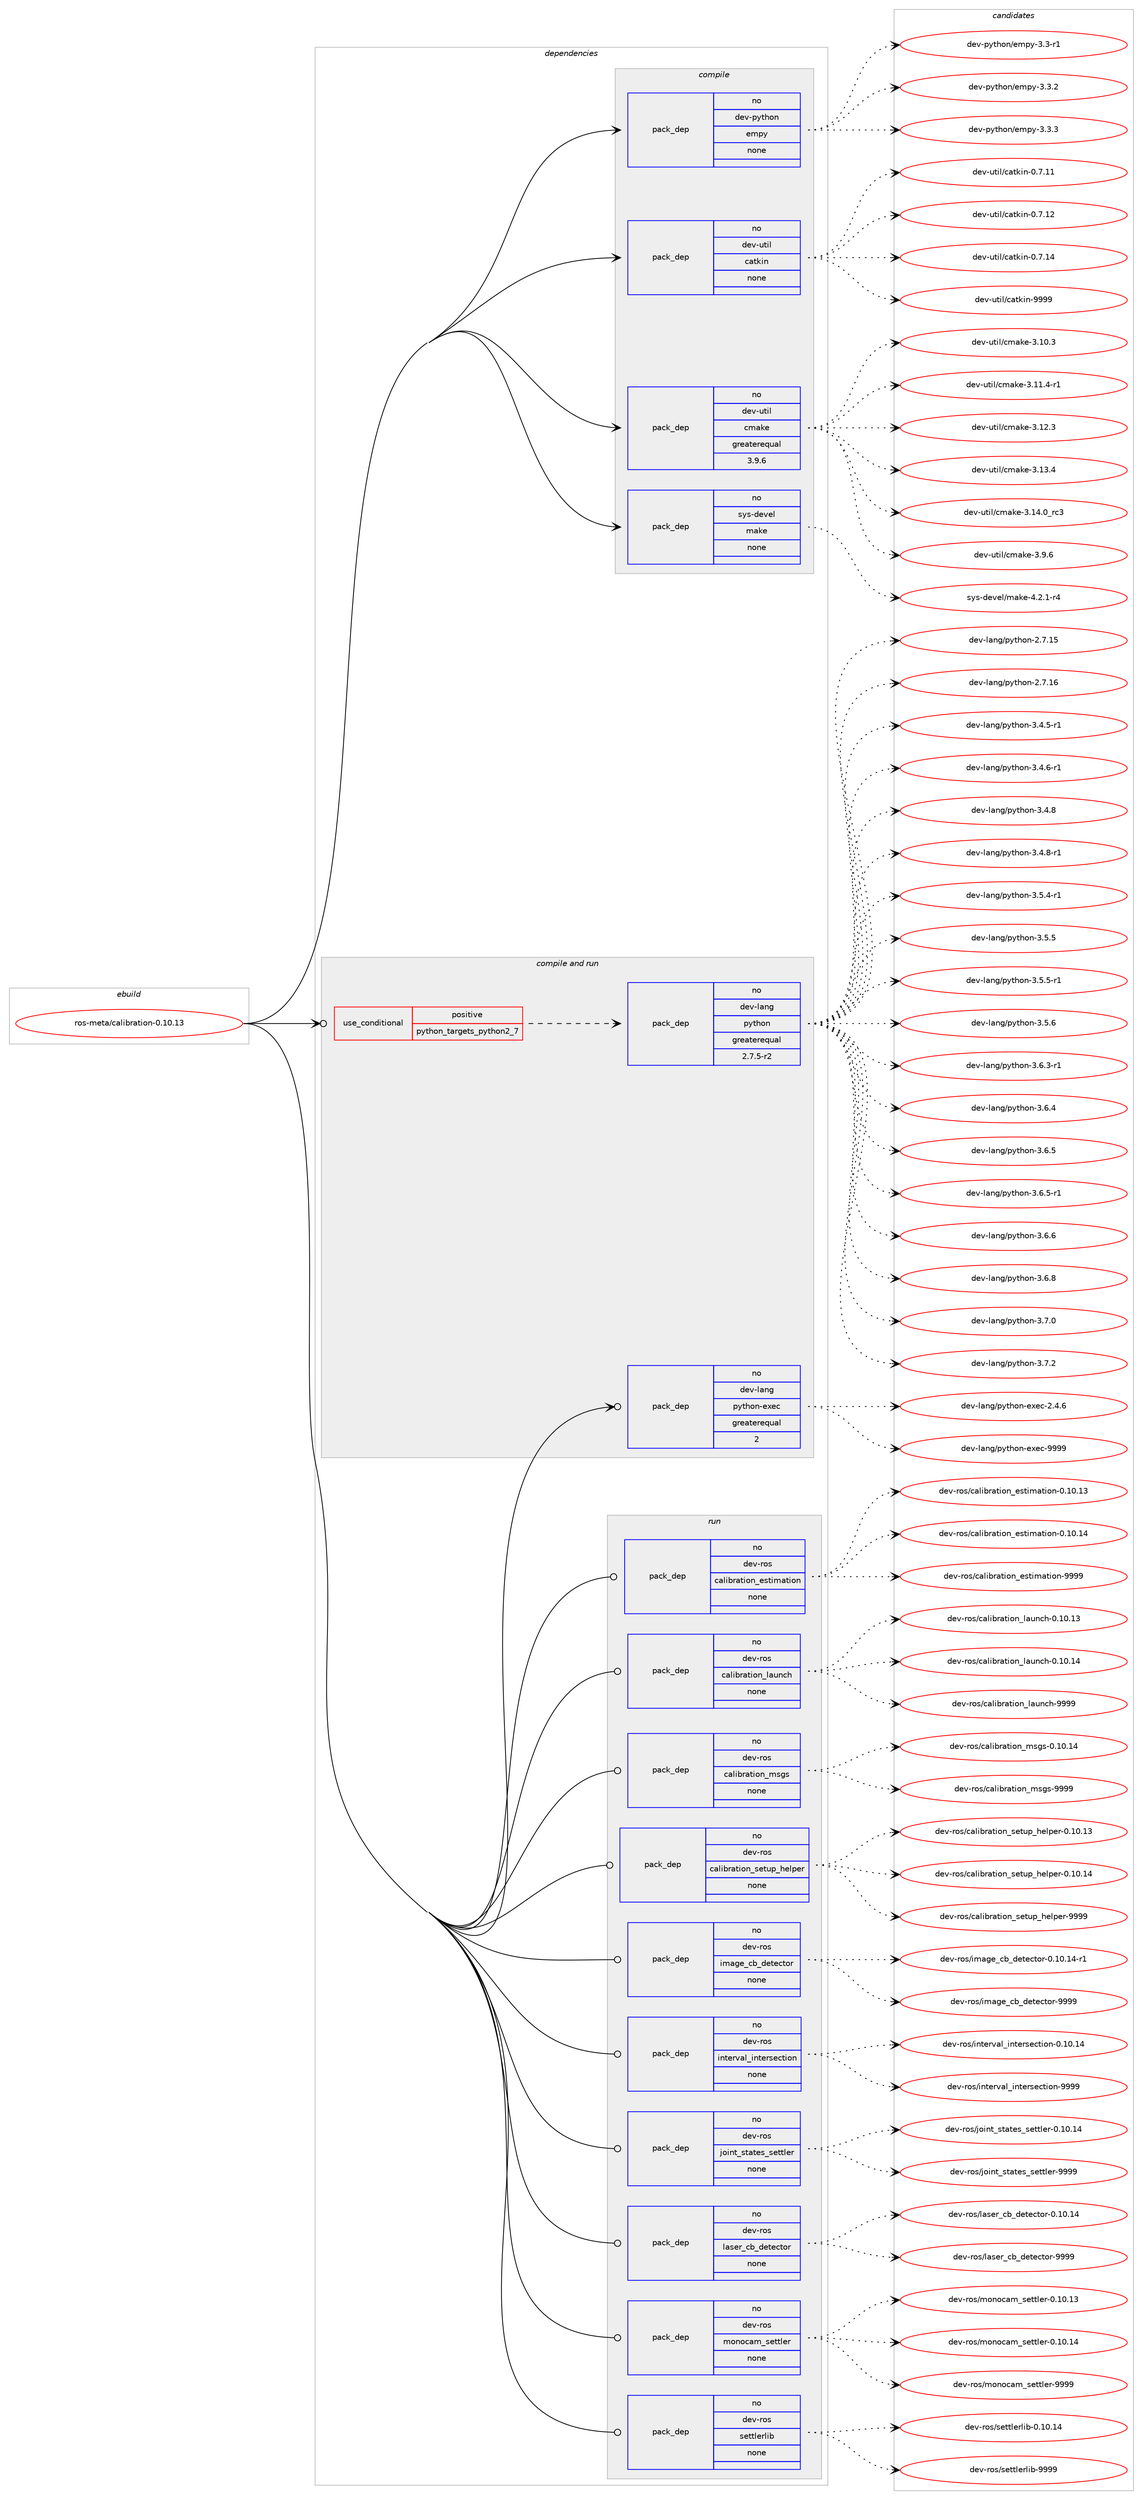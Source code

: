 digraph prolog {

# *************
# Graph options
# *************

newrank=true;
concentrate=true;
compound=true;
graph [rankdir=LR,fontname=Helvetica,fontsize=10,ranksep=1.5];#, ranksep=2.5, nodesep=0.2];
edge  [arrowhead=vee];
node  [fontname=Helvetica,fontsize=10];

# **********
# The ebuild
# **********

subgraph cluster_leftcol {
color=gray;
rank=same;
label=<<i>ebuild</i>>;
id [label="ros-meta/calibration-0.10.13", color=red, width=4, href="../ros-meta/calibration-0.10.13.svg"];
}

# ****************
# The dependencies
# ****************

subgraph cluster_midcol {
color=gray;
label=<<i>dependencies</i>>;
subgraph cluster_compile {
fillcolor="#eeeeee";
style=filled;
label=<<i>compile</i>>;
subgraph pack1202928 {
dependency1682119 [label=<<TABLE BORDER="0" CELLBORDER="1" CELLSPACING="0" CELLPADDING="4" WIDTH="220"><TR><TD ROWSPAN="6" CELLPADDING="30">pack_dep</TD></TR><TR><TD WIDTH="110">no</TD></TR><TR><TD>dev-python</TD></TR><TR><TD>empy</TD></TR><TR><TD>none</TD></TR><TR><TD></TD></TR></TABLE>>, shape=none, color=blue];
}
id:e -> dependency1682119:w [weight=20,style="solid",arrowhead="vee"];
subgraph pack1202929 {
dependency1682120 [label=<<TABLE BORDER="0" CELLBORDER="1" CELLSPACING="0" CELLPADDING="4" WIDTH="220"><TR><TD ROWSPAN="6" CELLPADDING="30">pack_dep</TD></TR><TR><TD WIDTH="110">no</TD></TR><TR><TD>dev-util</TD></TR><TR><TD>catkin</TD></TR><TR><TD>none</TD></TR><TR><TD></TD></TR></TABLE>>, shape=none, color=blue];
}
id:e -> dependency1682120:w [weight=20,style="solid",arrowhead="vee"];
subgraph pack1202930 {
dependency1682121 [label=<<TABLE BORDER="0" CELLBORDER="1" CELLSPACING="0" CELLPADDING="4" WIDTH="220"><TR><TD ROWSPAN="6" CELLPADDING="30">pack_dep</TD></TR><TR><TD WIDTH="110">no</TD></TR><TR><TD>dev-util</TD></TR><TR><TD>cmake</TD></TR><TR><TD>greaterequal</TD></TR><TR><TD>3.9.6</TD></TR></TABLE>>, shape=none, color=blue];
}
id:e -> dependency1682121:w [weight=20,style="solid",arrowhead="vee"];
subgraph pack1202931 {
dependency1682122 [label=<<TABLE BORDER="0" CELLBORDER="1" CELLSPACING="0" CELLPADDING="4" WIDTH="220"><TR><TD ROWSPAN="6" CELLPADDING="30">pack_dep</TD></TR><TR><TD WIDTH="110">no</TD></TR><TR><TD>sys-devel</TD></TR><TR><TD>make</TD></TR><TR><TD>none</TD></TR><TR><TD></TD></TR></TABLE>>, shape=none, color=blue];
}
id:e -> dependency1682122:w [weight=20,style="solid",arrowhead="vee"];
}
subgraph cluster_compileandrun {
fillcolor="#eeeeee";
style=filled;
label=<<i>compile and run</i>>;
subgraph cond451662 {
dependency1682123 [label=<<TABLE BORDER="0" CELLBORDER="1" CELLSPACING="0" CELLPADDING="4"><TR><TD ROWSPAN="3" CELLPADDING="10">use_conditional</TD></TR><TR><TD>positive</TD></TR><TR><TD>python_targets_python2_7</TD></TR></TABLE>>, shape=none, color=red];
subgraph pack1202932 {
dependency1682124 [label=<<TABLE BORDER="0" CELLBORDER="1" CELLSPACING="0" CELLPADDING="4" WIDTH="220"><TR><TD ROWSPAN="6" CELLPADDING="30">pack_dep</TD></TR><TR><TD WIDTH="110">no</TD></TR><TR><TD>dev-lang</TD></TR><TR><TD>python</TD></TR><TR><TD>greaterequal</TD></TR><TR><TD>2.7.5-r2</TD></TR></TABLE>>, shape=none, color=blue];
}
dependency1682123:e -> dependency1682124:w [weight=20,style="dashed",arrowhead="vee"];
}
id:e -> dependency1682123:w [weight=20,style="solid",arrowhead="odotvee"];
subgraph pack1202933 {
dependency1682125 [label=<<TABLE BORDER="0" CELLBORDER="1" CELLSPACING="0" CELLPADDING="4" WIDTH="220"><TR><TD ROWSPAN="6" CELLPADDING="30">pack_dep</TD></TR><TR><TD WIDTH="110">no</TD></TR><TR><TD>dev-lang</TD></TR><TR><TD>python-exec</TD></TR><TR><TD>greaterequal</TD></TR><TR><TD>2</TD></TR></TABLE>>, shape=none, color=blue];
}
id:e -> dependency1682125:w [weight=20,style="solid",arrowhead="odotvee"];
}
subgraph cluster_run {
fillcolor="#eeeeee";
style=filled;
label=<<i>run</i>>;
subgraph pack1202934 {
dependency1682126 [label=<<TABLE BORDER="0" CELLBORDER="1" CELLSPACING="0" CELLPADDING="4" WIDTH="220"><TR><TD ROWSPAN="6" CELLPADDING="30">pack_dep</TD></TR><TR><TD WIDTH="110">no</TD></TR><TR><TD>dev-ros</TD></TR><TR><TD>calibration_estimation</TD></TR><TR><TD>none</TD></TR><TR><TD></TD></TR></TABLE>>, shape=none, color=blue];
}
id:e -> dependency1682126:w [weight=20,style="solid",arrowhead="odot"];
subgraph pack1202935 {
dependency1682127 [label=<<TABLE BORDER="0" CELLBORDER="1" CELLSPACING="0" CELLPADDING="4" WIDTH="220"><TR><TD ROWSPAN="6" CELLPADDING="30">pack_dep</TD></TR><TR><TD WIDTH="110">no</TD></TR><TR><TD>dev-ros</TD></TR><TR><TD>calibration_launch</TD></TR><TR><TD>none</TD></TR><TR><TD></TD></TR></TABLE>>, shape=none, color=blue];
}
id:e -> dependency1682127:w [weight=20,style="solid",arrowhead="odot"];
subgraph pack1202936 {
dependency1682128 [label=<<TABLE BORDER="0" CELLBORDER="1" CELLSPACING="0" CELLPADDING="4" WIDTH="220"><TR><TD ROWSPAN="6" CELLPADDING="30">pack_dep</TD></TR><TR><TD WIDTH="110">no</TD></TR><TR><TD>dev-ros</TD></TR><TR><TD>calibration_msgs</TD></TR><TR><TD>none</TD></TR><TR><TD></TD></TR></TABLE>>, shape=none, color=blue];
}
id:e -> dependency1682128:w [weight=20,style="solid",arrowhead="odot"];
subgraph pack1202937 {
dependency1682129 [label=<<TABLE BORDER="0" CELLBORDER="1" CELLSPACING="0" CELLPADDING="4" WIDTH="220"><TR><TD ROWSPAN="6" CELLPADDING="30">pack_dep</TD></TR><TR><TD WIDTH="110">no</TD></TR><TR><TD>dev-ros</TD></TR><TR><TD>calibration_setup_helper</TD></TR><TR><TD>none</TD></TR><TR><TD></TD></TR></TABLE>>, shape=none, color=blue];
}
id:e -> dependency1682129:w [weight=20,style="solid",arrowhead="odot"];
subgraph pack1202938 {
dependency1682130 [label=<<TABLE BORDER="0" CELLBORDER="1" CELLSPACING="0" CELLPADDING="4" WIDTH="220"><TR><TD ROWSPAN="6" CELLPADDING="30">pack_dep</TD></TR><TR><TD WIDTH="110">no</TD></TR><TR><TD>dev-ros</TD></TR><TR><TD>image_cb_detector</TD></TR><TR><TD>none</TD></TR><TR><TD></TD></TR></TABLE>>, shape=none, color=blue];
}
id:e -> dependency1682130:w [weight=20,style="solid",arrowhead="odot"];
subgraph pack1202939 {
dependency1682131 [label=<<TABLE BORDER="0" CELLBORDER="1" CELLSPACING="0" CELLPADDING="4" WIDTH="220"><TR><TD ROWSPAN="6" CELLPADDING="30">pack_dep</TD></TR><TR><TD WIDTH="110">no</TD></TR><TR><TD>dev-ros</TD></TR><TR><TD>interval_intersection</TD></TR><TR><TD>none</TD></TR><TR><TD></TD></TR></TABLE>>, shape=none, color=blue];
}
id:e -> dependency1682131:w [weight=20,style="solid",arrowhead="odot"];
subgraph pack1202940 {
dependency1682132 [label=<<TABLE BORDER="0" CELLBORDER="1" CELLSPACING="0" CELLPADDING="4" WIDTH="220"><TR><TD ROWSPAN="6" CELLPADDING="30">pack_dep</TD></TR><TR><TD WIDTH="110">no</TD></TR><TR><TD>dev-ros</TD></TR><TR><TD>joint_states_settler</TD></TR><TR><TD>none</TD></TR><TR><TD></TD></TR></TABLE>>, shape=none, color=blue];
}
id:e -> dependency1682132:w [weight=20,style="solid",arrowhead="odot"];
subgraph pack1202941 {
dependency1682133 [label=<<TABLE BORDER="0" CELLBORDER="1" CELLSPACING="0" CELLPADDING="4" WIDTH="220"><TR><TD ROWSPAN="6" CELLPADDING="30">pack_dep</TD></TR><TR><TD WIDTH="110">no</TD></TR><TR><TD>dev-ros</TD></TR><TR><TD>laser_cb_detector</TD></TR><TR><TD>none</TD></TR><TR><TD></TD></TR></TABLE>>, shape=none, color=blue];
}
id:e -> dependency1682133:w [weight=20,style="solid",arrowhead="odot"];
subgraph pack1202942 {
dependency1682134 [label=<<TABLE BORDER="0" CELLBORDER="1" CELLSPACING="0" CELLPADDING="4" WIDTH="220"><TR><TD ROWSPAN="6" CELLPADDING="30">pack_dep</TD></TR><TR><TD WIDTH="110">no</TD></TR><TR><TD>dev-ros</TD></TR><TR><TD>monocam_settler</TD></TR><TR><TD>none</TD></TR><TR><TD></TD></TR></TABLE>>, shape=none, color=blue];
}
id:e -> dependency1682134:w [weight=20,style="solid",arrowhead="odot"];
subgraph pack1202943 {
dependency1682135 [label=<<TABLE BORDER="0" CELLBORDER="1" CELLSPACING="0" CELLPADDING="4" WIDTH="220"><TR><TD ROWSPAN="6" CELLPADDING="30">pack_dep</TD></TR><TR><TD WIDTH="110">no</TD></TR><TR><TD>dev-ros</TD></TR><TR><TD>settlerlib</TD></TR><TR><TD>none</TD></TR><TR><TD></TD></TR></TABLE>>, shape=none, color=blue];
}
id:e -> dependency1682135:w [weight=20,style="solid",arrowhead="odot"];
}
}

# **************
# The candidates
# **************

subgraph cluster_choices {
rank=same;
color=gray;
label=<<i>candidates</i>>;

subgraph choice1202928 {
color=black;
nodesep=1;
choice1001011184511212111610411111047101109112121455146514511449 [label="dev-python/empy-3.3-r1", color=red, width=4,href="../dev-python/empy-3.3-r1.svg"];
choice1001011184511212111610411111047101109112121455146514650 [label="dev-python/empy-3.3.2", color=red, width=4,href="../dev-python/empy-3.3.2.svg"];
choice1001011184511212111610411111047101109112121455146514651 [label="dev-python/empy-3.3.3", color=red, width=4,href="../dev-python/empy-3.3.3.svg"];
dependency1682119:e -> choice1001011184511212111610411111047101109112121455146514511449:w [style=dotted,weight="100"];
dependency1682119:e -> choice1001011184511212111610411111047101109112121455146514650:w [style=dotted,weight="100"];
dependency1682119:e -> choice1001011184511212111610411111047101109112121455146514651:w [style=dotted,weight="100"];
}
subgraph choice1202929 {
color=black;
nodesep=1;
choice1001011184511711610510847999711610710511045484655464949 [label="dev-util/catkin-0.7.11", color=red, width=4,href="../dev-util/catkin-0.7.11.svg"];
choice1001011184511711610510847999711610710511045484655464950 [label="dev-util/catkin-0.7.12", color=red, width=4,href="../dev-util/catkin-0.7.12.svg"];
choice1001011184511711610510847999711610710511045484655464952 [label="dev-util/catkin-0.7.14", color=red, width=4,href="../dev-util/catkin-0.7.14.svg"];
choice100101118451171161051084799971161071051104557575757 [label="dev-util/catkin-9999", color=red, width=4,href="../dev-util/catkin-9999.svg"];
dependency1682120:e -> choice1001011184511711610510847999711610710511045484655464949:w [style=dotted,weight="100"];
dependency1682120:e -> choice1001011184511711610510847999711610710511045484655464950:w [style=dotted,weight="100"];
dependency1682120:e -> choice1001011184511711610510847999711610710511045484655464952:w [style=dotted,weight="100"];
dependency1682120:e -> choice100101118451171161051084799971161071051104557575757:w [style=dotted,weight="100"];
}
subgraph choice1202930 {
color=black;
nodesep=1;
choice1001011184511711610510847991099710710145514649484651 [label="dev-util/cmake-3.10.3", color=red, width=4,href="../dev-util/cmake-3.10.3.svg"];
choice10010111845117116105108479910997107101455146494946524511449 [label="dev-util/cmake-3.11.4-r1", color=red, width=4,href="../dev-util/cmake-3.11.4-r1.svg"];
choice1001011184511711610510847991099710710145514649504651 [label="dev-util/cmake-3.12.3", color=red, width=4,href="../dev-util/cmake-3.12.3.svg"];
choice1001011184511711610510847991099710710145514649514652 [label="dev-util/cmake-3.13.4", color=red, width=4,href="../dev-util/cmake-3.13.4.svg"];
choice1001011184511711610510847991099710710145514649524648951149951 [label="dev-util/cmake-3.14.0_rc3", color=red, width=4,href="../dev-util/cmake-3.14.0_rc3.svg"];
choice10010111845117116105108479910997107101455146574654 [label="dev-util/cmake-3.9.6", color=red, width=4,href="../dev-util/cmake-3.9.6.svg"];
dependency1682121:e -> choice1001011184511711610510847991099710710145514649484651:w [style=dotted,weight="100"];
dependency1682121:e -> choice10010111845117116105108479910997107101455146494946524511449:w [style=dotted,weight="100"];
dependency1682121:e -> choice1001011184511711610510847991099710710145514649504651:w [style=dotted,weight="100"];
dependency1682121:e -> choice1001011184511711610510847991099710710145514649514652:w [style=dotted,weight="100"];
dependency1682121:e -> choice1001011184511711610510847991099710710145514649524648951149951:w [style=dotted,weight="100"];
dependency1682121:e -> choice10010111845117116105108479910997107101455146574654:w [style=dotted,weight="100"];
}
subgraph choice1202931 {
color=black;
nodesep=1;
choice1151211154510010111810110847109971071014552465046494511452 [label="sys-devel/make-4.2.1-r4", color=red, width=4,href="../sys-devel/make-4.2.1-r4.svg"];
dependency1682122:e -> choice1151211154510010111810110847109971071014552465046494511452:w [style=dotted,weight="100"];
}
subgraph choice1202932 {
color=black;
nodesep=1;
choice10010111845108971101034711212111610411111045504655464953 [label="dev-lang/python-2.7.15", color=red, width=4,href="../dev-lang/python-2.7.15.svg"];
choice10010111845108971101034711212111610411111045504655464954 [label="dev-lang/python-2.7.16", color=red, width=4,href="../dev-lang/python-2.7.16.svg"];
choice1001011184510897110103471121211161041111104551465246534511449 [label="dev-lang/python-3.4.5-r1", color=red, width=4,href="../dev-lang/python-3.4.5-r1.svg"];
choice1001011184510897110103471121211161041111104551465246544511449 [label="dev-lang/python-3.4.6-r1", color=red, width=4,href="../dev-lang/python-3.4.6-r1.svg"];
choice100101118451089711010347112121116104111110455146524656 [label="dev-lang/python-3.4.8", color=red, width=4,href="../dev-lang/python-3.4.8.svg"];
choice1001011184510897110103471121211161041111104551465246564511449 [label="dev-lang/python-3.4.8-r1", color=red, width=4,href="../dev-lang/python-3.4.8-r1.svg"];
choice1001011184510897110103471121211161041111104551465346524511449 [label="dev-lang/python-3.5.4-r1", color=red, width=4,href="../dev-lang/python-3.5.4-r1.svg"];
choice100101118451089711010347112121116104111110455146534653 [label="dev-lang/python-3.5.5", color=red, width=4,href="../dev-lang/python-3.5.5.svg"];
choice1001011184510897110103471121211161041111104551465346534511449 [label="dev-lang/python-3.5.5-r1", color=red, width=4,href="../dev-lang/python-3.5.5-r1.svg"];
choice100101118451089711010347112121116104111110455146534654 [label="dev-lang/python-3.5.6", color=red, width=4,href="../dev-lang/python-3.5.6.svg"];
choice1001011184510897110103471121211161041111104551465446514511449 [label="dev-lang/python-3.6.3-r1", color=red, width=4,href="../dev-lang/python-3.6.3-r1.svg"];
choice100101118451089711010347112121116104111110455146544652 [label="dev-lang/python-3.6.4", color=red, width=4,href="../dev-lang/python-3.6.4.svg"];
choice100101118451089711010347112121116104111110455146544653 [label="dev-lang/python-3.6.5", color=red, width=4,href="../dev-lang/python-3.6.5.svg"];
choice1001011184510897110103471121211161041111104551465446534511449 [label="dev-lang/python-3.6.5-r1", color=red, width=4,href="../dev-lang/python-3.6.5-r1.svg"];
choice100101118451089711010347112121116104111110455146544654 [label="dev-lang/python-3.6.6", color=red, width=4,href="../dev-lang/python-3.6.6.svg"];
choice100101118451089711010347112121116104111110455146544656 [label="dev-lang/python-3.6.8", color=red, width=4,href="../dev-lang/python-3.6.8.svg"];
choice100101118451089711010347112121116104111110455146554648 [label="dev-lang/python-3.7.0", color=red, width=4,href="../dev-lang/python-3.7.0.svg"];
choice100101118451089711010347112121116104111110455146554650 [label="dev-lang/python-3.7.2", color=red, width=4,href="../dev-lang/python-3.7.2.svg"];
dependency1682124:e -> choice10010111845108971101034711212111610411111045504655464953:w [style=dotted,weight="100"];
dependency1682124:e -> choice10010111845108971101034711212111610411111045504655464954:w [style=dotted,weight="100"];
dependency1682124:e -> choice1001011184510897110103471121211161041111104551465246534511449:w [style=dotted,weight="100"];
dependency1682124:e -> choice1001011184510897110103471121211161041111104551465246544511449:w [style=dotted,weight="100"];
dependency1682124:e -> choice100101118451089711010347112121116104111110455146524656:w [style=dotted,weight="100"];
dependency1682124:e -> choice1001011184510897110103471121211161041111104551465246564511449:w [style=dotted,weight="100"];
dependency1682124:e -> choice1001011184510897110103471121211161041111104551465346524511449:w [style=dotted,weight="100"];
dependency1682124:e -> choice100101118451089711010347112121116104111110455146534653:w [style=dotted,weight="100"];
dependency1682124:e -> choice1001011184510897110103471121211161041111104551465346534511449:w [style=dotted,weight="100"];
dependency1682124:e -> choice100101118451089711010347112121116104111110455146534654:w [style=dotted,weight="100"];
dependency1682124:e -> choice1001011184510897110103471121211161041111104551465446514511449:w [style=dotted,weight="100"];
dependency1682124:e -> choice100101118451089711010347112121116104111110455146544652:w [style=dotted,weight="100"];
dependency1682124:e -> choice100101118451089711010347112121116104111110455146544653:w [style=dotted,weight="100"];
dependency1682124:e -> choice1001011184510897110103471121211161041111104551465446534511449:w [style=dotted,weight="100"];
dependency1682124:e -> choice100101118451089711010347112121116104111110455146544654:w [style=dotted,weight="100"];
dependency1682124:e -> choice100101118451089711010347112121116104111110455146544656:w [style=dotted,weight="100"];
dependency1682124:e -> choice100101118451089711010347112121116104111110455146554648:w [style=dotted,weight="100"];
dependency1682124:e -> choice100101118451089711010347112121116104111110455146554650:w [style=dotted,weight="100"];
}
subgraph choice1202933 {
color=black;
nodesep=1;
choice1001011184510897110103471121211161041111104510112010199455046524654 [label="dev-lang/python-exec-2.4.6", color=red, width=4,href="../dev-lang/python-exec-2.4.6.svg"];
choice10010111845108971101034711212111610411111045101120101994557575757 [label="dev-lang/python-exec-9999", color=red, width=4,href="../dev-lang/python-exec-9999.svg"];
dependency1682125:e -> choice1001011184510897110103471121211161041111104510112010199455046524654:w [style=dotted,weight="100"];
dependency1682125:e -> choice10010111845108971101034711212111610411111045101120101994557575757:w [style=dotted,weight="100"];
}
subgraph choice1202934 {
color=black;
nodesep=1;
choice10010111845114111115479997108105981149711610511111095101115116105109971161051111104548464948464951 [label="dev-ros/calibration_estimation-0.10.13", color=red, width=4,href="../dev-ros/calibration_estimation-0.10.13.svg"];
choice10010111845114111115479997108105981149711610511111095101115116105109971161051111104548464948464952 [label="dev-ros/calibration_estimation-0.10.14", color=red, width=4,href="../dev-ros/calibration_estimation-0.10.14.svg"];
choice10010111845114111115479997108105981149711610511111095101115116105109971161051111104557575757 [label="dev-ros/calibration_estimation-9999", color=red, width=4,href="../dev-ros/calibration_estimation-9999.svg"];
dependency1682126:e -> choice10010111845114111115479997108105981149711610511111095101115116105109971161051111104548464948464951:w [style=dotted,weight="100"];
dependency1682126:e -> choice10010111845114111115479997108105981149711610511111095101115116105109971161051111104548464948464952:w [style=dotted,weight="100"];
dependency1682126:e -> choice10010111845114111115479997108105981149711610511111095101115116105109971161051111104557575757:w [style=dotted,weight="100"];
}
subgraph choice1202935 {
color=black;
nodesep=1;
choice1001011184511411111547999710810598114971161051111109510897117110991044548464948464951 [label="dev-ros/calibration_launch-0.10.13", color=red, width=4,href="../dev-ros/calibration_launch-0.10.13.svg"];
choice1001011184511411111547999710810598114971161051111109510897117110991044548464948464952 [label="dev-ros/calibration_launch-0.10.14", color=red, width=4,href="../dev-ros/calibration_launch-0.10.14.svg"];
choice1001011184511411111547999710810598114971161051111109510897117110991044557575757 [label="dev-ros/calibration_launch-9999", color=red, width=4,href="../dev-ros/calibration_launch-9999.svg"];
dependency1682127:e -> choice1001011184511411111547999710810598114971161051111109510897117110991044548464948464951:w [style=dotted,weight="100"];
dependency1682127:e -> choice1001011184511411111547999710810598114971161051111109510897117110991044548464948464952:w [style=dotted,weight="100"];
dependency1682127:e -> choice1001011184511411111547999710810598114971161051111109510897117110991044557575757:w [style=dotted,weight="100"];
}
subgraph choice1202936 {
color=black;
nodesep=1;
choice100101118451141111154799971081059811497116105111110951091151031154548464948464952 [label="dev-ros/calibration_msgs-0.10.14", color=red, width=4,href="../dev-ros/calibration_msgs-0.10.14.svg"];
choice100101118451141111154799971081059811497116105111110951091151031154557575757 [label="dev-ros/calibration_msgs-9999", color=red, width=4,href="../dev-ros/calibration_msgs-9999.svg"];
dependency1682128:e -> choice100101118451141111154799971081059811497116105111110951091151031154548464948464952:w [style=dotted,weight="100"];
dependency1682128:e -> choice100101118451141111154799971081059811497116105111110951091151031154557575757:w [style=dotted,weight="100"];
}
subgraph choice1202937 {
color=black;
nodesep=1;
choice10010111845114111115479997108105981149711610511111095115101116117112951041011081121011144548464948464951 [label="dev-ros/calibration_setup_helper-0.10.13", color=red, width=4,href="../dev-ros/calibration_setup_helper-0.10.13.svg"];
choice10010111845114111115479997108105981149711610511111095115101116117112951041011081121011144548464948464952 [label="dev-ros/calibration_setup_helper-0.10.14", color=red, width=4,href="../dev-ros/calibration_setup_helper-0.10.14.svg"];
choice10010111845114111115479997108105981149711610511111095115101116117112951041011081121011144557575757 [label="dev-ros/calibration_setup_helper-9999", color=red, width=4,href="../dev-ros/calibration_setup_helper-9999.svg"];
dependency1682129:e -> choice10010111845114111115479997108105981149711610511111095115101116117112951041011081121011144548464948464951:w [style=dotted,weight="100"];
dependency1682129:e -> choice10010111845114111115479997108105981149711610511111095115101116117112951041011081121011144548464948464952:w [style=dotted,weight="100"];
dependency1682129:e -> choice10010111845114111115479997108105981149711610511111095115101116117112951041011081121011144557575757:w [style=dotted,weight="100"];
}
subgraph choice1202938 {
color=black;
nodesep=1;
choice100101118451141111154710510997103101959998951001011161019911611111445484649484649524511449 [label="dev-ros/image_cb_detector-0.10.14-r1", color=red, width=4,href="../dev-ros/image_cb_detector-0.10.14-r1.svg"];
choice10010111845114111115471051099710310195999895100101116101991161111144557575757 [label="dev-ros/image_cb_detector-9999", color=red, width=4,href="../dev-ros/image_cb_detector-9999.svg"];
dependency1682130:e -> choice100101118451141111154710510997103101959998951001011161019911611111445484649484649524511449:w [style=dotted,weight="100"];
dependency1682130:e -> choice10010111845114111115471051099710310195999895100101116101991161111144557575757:w [style=dotted,weight="100"];
}
subgraph choice1202939 {
color=black;
nodesep=1;
choice10010111845114111115471051101161011141189710895105110116101114115101991161051111104548464948464952 [label="dev-ros/interval_intersection-0.10.14", color=red, width=4,href="../dev-ros/interval_intersection-0.10.14.svg"];
choice10010111845114111115471051101161011141189710895105110116101114115101991161051111104557575757 [label="dev-ros/interval_intersection-9999", color=red, width=4,href="../dev-ros/interval_intersection-9999.svg"];
dependency1682131:e -> choice10010111845114111115471051101161011141189710895105110116101114115101991161051111104548464948464952:w [style=dotted,weight="100"];
dependency1682131:e -> choice10010111845114111115471051101161011141189710895105110116101114115101991161051111104557575757:w [style=dotted,weight="100"];
}
subgraph choice1202940 {
color=black;
nodesep=1;
choice10010111845114111115471061111051101169511511697116101115951151011161161081011144548464948464952 [label="dev-ros/joint_states_settler-0.10.14", color=red, width=4,href="../dev-ros/joint_states_settler-0.10.14.svg"];
choice10010111845114111115471061111051101169511511697116101115951151011161161081011144557575757 [label="dev-ros/joint_states_settler-9999", color=red, width=4,href="../dev-ros/joint_states_settler-9999.svg"];
dependency1682132:e -> choice10010111845114111115471061111051101169511511697116101115951151011161161081011144548464948464952:w [style=dotted,weight="100"];
dependency1682132:e -> choice10010111845114111115471061111051101169511511697116101115951151011161161081011144557575757:w [style=dotted,weight="100"];
}
subgraph choice1202941 {
color=black;
nodesep=1;
choice10010111845114111115471089711510111495999895100101116101991161111144548464948464952 [label="dev-ros/laser_cb_detector-0.10.14", color=red, width=4,href="../dev-ros/laser_cb_detector-0.10.14.svg"];
choice10010111845114111115471089711510111495999895100101116101991161111144557575757 [label="dev-ros/laser_cb_detector-9999", color=red, width=4,href="../dev-ros/laser_cb_detector-9999.svg"];
dependency1682133:e -> choice10010111845114111115471089711510111495999895100101116101991161111144548464948464952:w [style=dotted,weight="100"];
dependency1682133:e -> choice10010111845114111115471089711510111495999895100101116101991161111144557575757:w [style=dotted,weight="100"];
}
subgraph choice1202942 {
color=black;
nodesep=1;
choice10010111845114111115471091111101119997109951151011161161081011144548464948464951 [label="dev-ros/monocam_settler-0.10.13", color=red, width=4,href="../dev-ros/monocam_settler-0.10.13.svg"];
choice10010111845114111115471091111101119997109951151011161161081011144548464948464952 [label="dev-ros/monocam_settler-0.10.14", color=red, width=4,href="../dev-ros/monocam_settler-0.10.14.svg"];
choice10010111845114111115471091111101119997109951151011161161081011144557575757 [label="dev-ros/monocam_settler-9999", color=red, width=4,href="../dev-ros/monocam_settler-9999.svg"];
dependency1682134:e -> choice10010111845114111115471091111101119997109951151011161161081011144548464948464951:w [style=dotted,weight="100"];
dependency1682134:e -> choice10010111845114111115471091111101119997109951151011161161081011144548464948464952:w [style=dotted,weight="100"];
dependency1682134:e -> choice10010111845114111115471091111101119997109951151011161161081011144557575757:w [style=dotted,weight="100"];
}
subgraph choice1202943 {
color=black;
nodesep=1;
choice1001011184511411111547115101116116108101114108105984548464948464952 [label="dev-ros/settlerlib-0.10.14", color=red, width=4,href="../dev-ros/settlerlib-0.10.14.svg"];
choice1001011184511411111547115101116116108101114108105984557575757 [label="dev-ros/settlerlib-9999", color=red, width=4,href="../dev-ros/settlerlib-9999.svg"];
dependency1682135:e -> choice1001011184511411111547115101116116108101114108105984548464948464952:w [style=dotted,weight="100"];
dependency1682135:e -> choice1001011184511411111547115101116116108101114108105984557575757:w [style=dotted,weight="100"];
}
}

}
